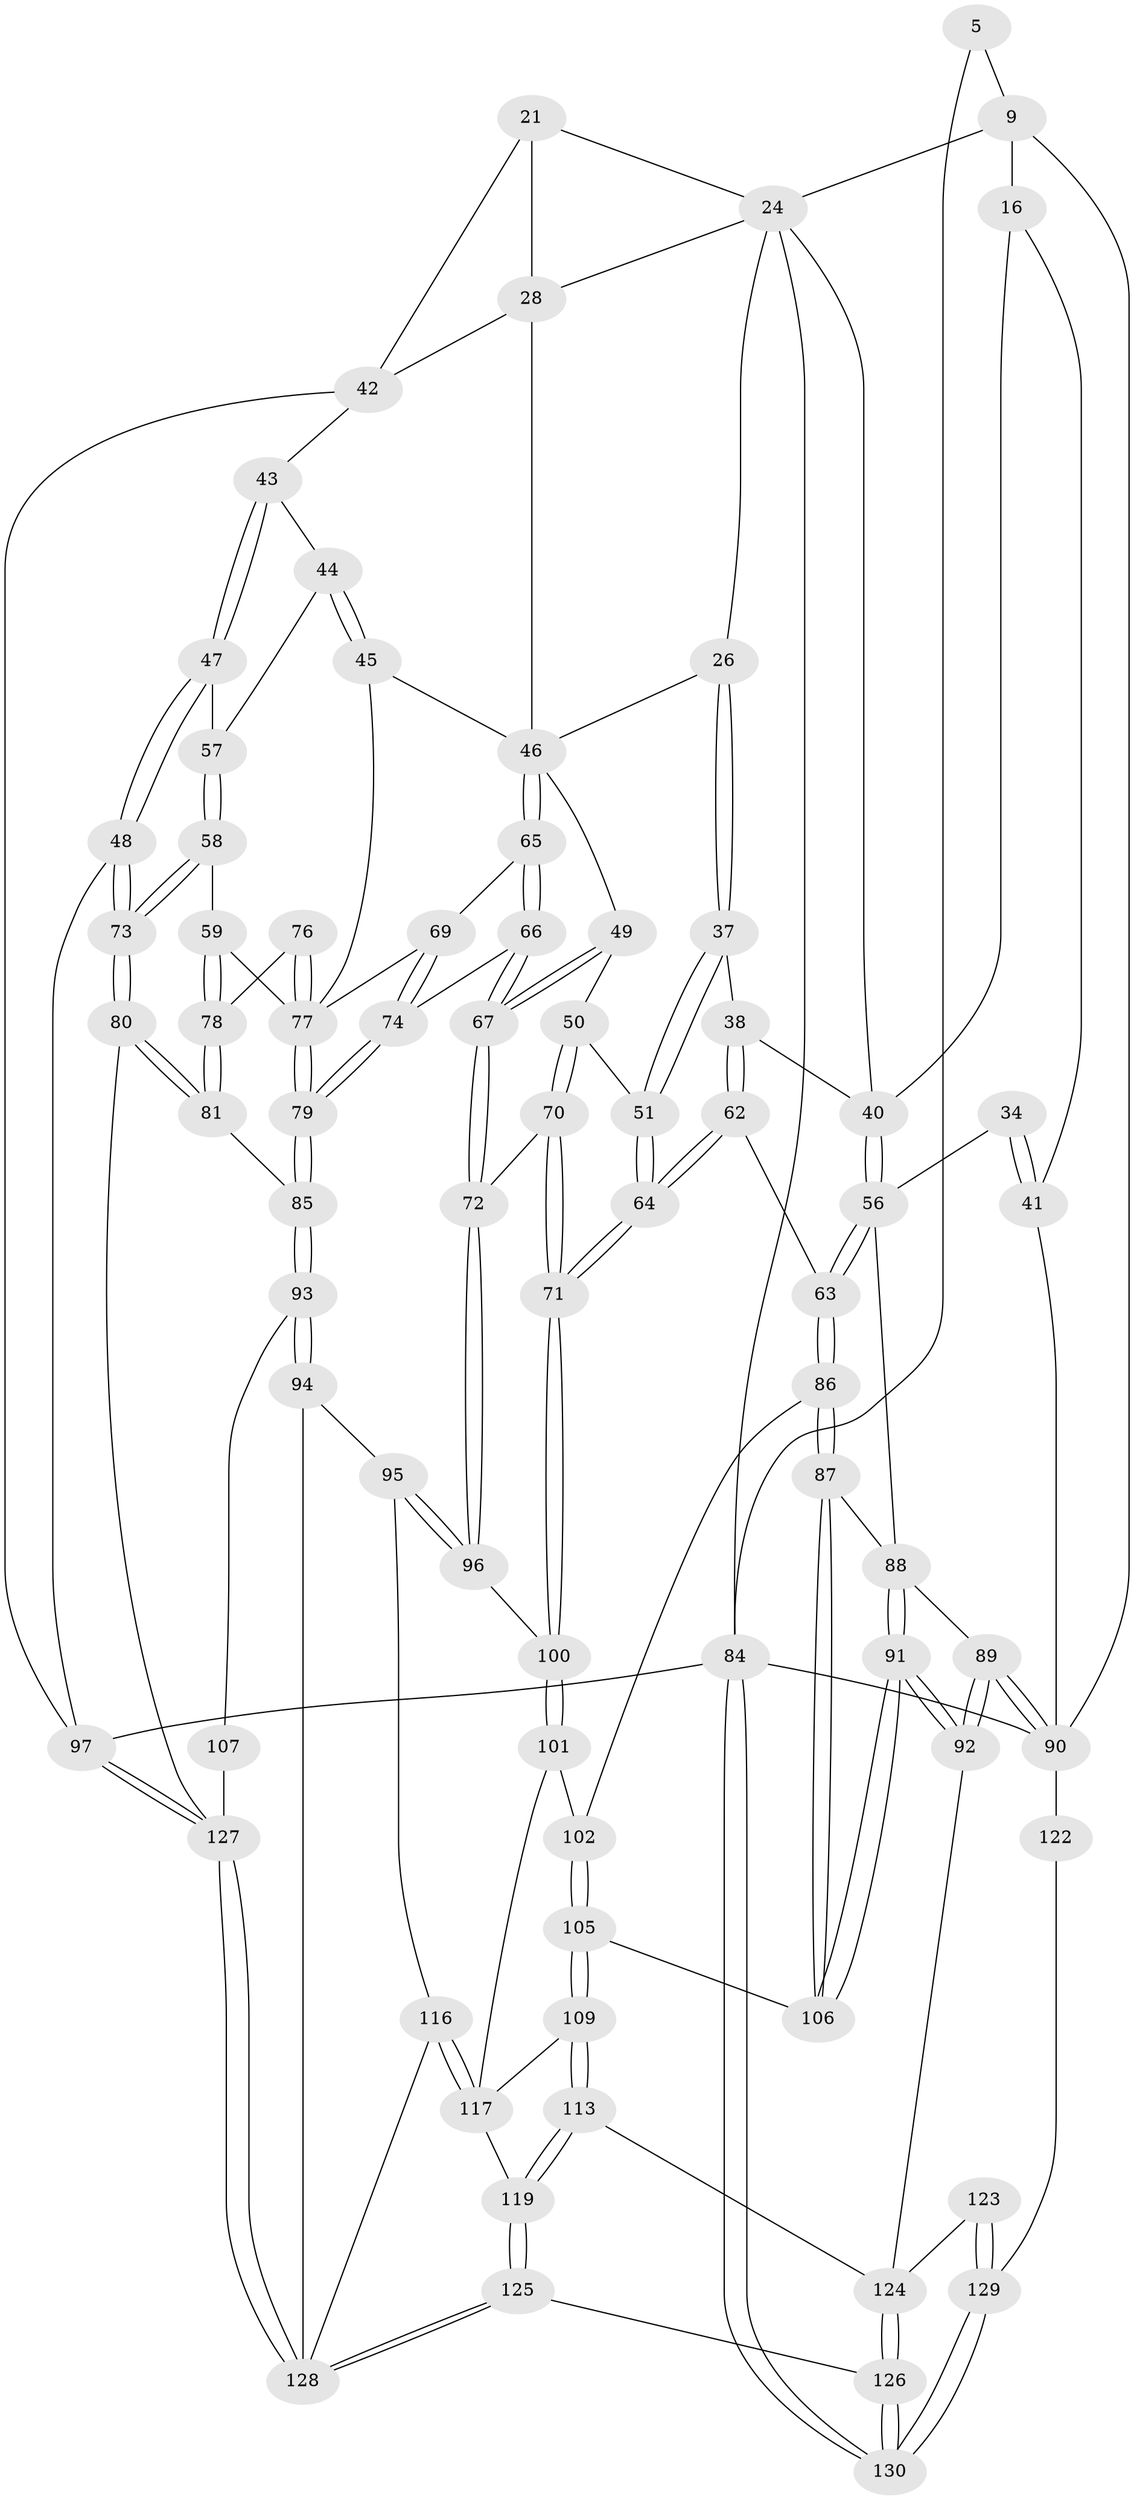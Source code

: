 // original degree distribution, {3: 0.03076923076923077, 4: 0.23076923076923078, 6: 0.24615384615384617, 5: 0.49230769230769234}
// Generated by graph-tools (version 1.1) at 2025/06/03/04/25 22:06:57]
// undirected, 78 vertices, 184 edges
graph export_dot {
graph [start="1"]
  node [color=gray90,style=filled];
  5 [pos="+0.18696418391440925+0.07271996473432658"];
  9 [pos="+0.15217353204347725+0.11830698929879405",super="+7"];
  16 [pos="+0.14384841257530095+0.1832603635254972",super="+15"];
  21 [pos="+0.721991701437101+0.12498532338913663",super="+18"];
  24 [pos="+0.6439767787204257+0.16880836326068438",super="+22"];
  26 [pos="+0.5448848385123338+0.2841684930181522",super="+25"];
  28 [pos="+0.7824373808671921+0.2658110646447217",super="+27+23"];
  34 [pos="+0.13227659329272495+0.28295128666216784"];
  37 [pos="+0.5076786618037666+0.34147252587690047"];
  38 [pos="+0.4697496630003463+0.34643429977292356"];
  40 [pos="+0.36031752703008685+0.3712313056662699",super="+39+32"];
  41 [pos="+0.015601293037217466+0.3939647073885363",super="+30+31"];
  42 [pos="+0.9277942777560669+0.3097714374866609",super="+19"];
  43 [pos="+0.9304165893991515+0.3181689622756798"];
  44 [pos="+0.9144429179804526+0.36411170817318866"];
  45 [pos="+0.8956409467546613+0.37507971115045236"];
  46 [pos="+0.7538575066077521+0.32936348985876895",super="+36"];
  47 [pos="+1+0.3195381987517789"];
  48 [pos="+1+0.30780216487648493"];
  49 [pos="+0.6653661595331581+0.4006929919072099"];
  50 [pos="+0.5550133556107324+0.413843665437134"];
  51 [pos="+0.5181196157460881+0.3635977894883853"];
  56 [pos="+0.32198062740972866+0.45576170341095734",super="+52"];
  57 [pos="+0.9380791075172913+0.37398380949615045"];
  58 [pos="+1+0.45354040974951226"];
  59 [pos="+0.9425383626939555+0.4599924923321994"];
  62 [pos="+0.40894919237355204+0.5047068983860487"];
  63 [pos="+0.37024207890644545+0.5012011847876058"];
  64 [pos="+0.43952775735686594+0.5167739822468556"];
  65 [pos="+0.7667668450107874+0.3710775166582336"];
  66 [pos="+0.7085618184588136+0.5195308677915553"];
  67 [pos="+0.6614387783034504+0.5297394605108122"];
  69 [pos="+0.7978050635101954+0.44062162930221804"];
  70 [pos="+0.5459593104959468+0.48774292856244095"];
  71 [pos="+0.4685917683904394+0.5337622122699851"];
  72 [pos="+0.6598367154182925+0.5316040268368614"];
  73 [pos="+1+0.5024202745630795"];
  74 [pos="+0.7472529958015915+0.5179876972466615"];
  76 [pos="+0.8955861807811012+0.5046988273925765"];
  77 [pos="+0.8544952040114037+0.522005041725003",super="+68+61+60"];
  78 [pos="+0.9387574571732851+0.5298130732192782"];
  79 [pos="+0.8357512678251057+0.5811049550693476"];
  80 [pos="+1+0.6249543708983336"];
  81 [pos="+1+0.623580988026439"];
  84 [pos="+0+1",super="+4"];
  85 [pos="+0.8516085707448882+0.6520861749810535"];
  86 [pos="+0.3310393194453906+0.5950870736232079"];
  87 [pos="+0.2715656617415103+0.6383846962990933"];
  88 [pos="+0.21015083667879336+0.531095715064593",super="+53"];
  89 [pos="+0.007552277320740144+0.7078168746739038",super="+54"];
  90 [pos="+0+0.7102394425601842",super="+83+75"];
  91 [pos="+0.07831451574114816+0.7201164148897129"];
  92 [pos="+0.0758837206462205+0.7210378923321511"];
  93 [pos="+0.8477407855297442+0.6566850426651791"];
  94 [pos="+0.7479481167745408+0.7059413827943648"];
  95 [pos="+0.6837456166056316+0.6773068652062857"];
  96 [pos="+0.6552817683972303+0.5773735952157256"];
  97 [pos="+1+1",super="+20"];
  100 [pos="+0.4882463400144636+0.5991171200288505"];
  101 [pos="+0.4806257360546588+0.6785068051257225"];
  102 [pos="+0.3940055218958504+0.6473225067351468"];
  105 [pos="+0.2937519920610922+0.7233684226350658"];
  106 [pos="+0.2535597645755718+0.6852087563832058"];
  107 [pos="+0.8910046189370057+0.7453140811229362"];
  109 [pos="+0.33695607332763017+0.7808432588397485"];
  113 [pos="+0.32438539935765154+0.8329415803186694"];
  116 [pos="+0.5690436399307374+0.8547612346321278",super="+103"];
  117 [pos="+0.463883579197059+0.8434850806807865",super="+108"];
  119 [pos="+0.41403141704008467+0.8911020138088526"];
  122 [pos="+0.058754582345583006+0.9175504036429402"];
  123 [pos="+0.2391460873449205+0.9105617673115045",super="+120"];
  124 [pos="+0.2738162686405315+0.9010401823562567",super="+115"];
  125 [pos="+0.5335483032294018+1"];
  126 [pos="+0.4581467317442833+1"];
  127 [pos="+0.8147647797297787+1",super="+111+110"];
  128 [pos="+0.5796048464762699+1",super="+118"];
  129 [pos="+0.13151953870939942+1",super="+121"];
  130 [pos="+0.04669647632078842+1"];
  5 -- 84;
  5 -- 9;
  9 -- 16 [weight=2];
  9 -- 24;
  9 -- 90;
  16 -- 41;
  16 -- 40;
  21 -- 28 [weight=2];
  21 -- 24;
  21 -- 42;
  24 -- 28;
  24 -- 84;
  24 -- 26 [weight=2];
  24 -- 40 [weight=2];
  26 -- 37;
  26 -- 37;
  26 -- 46;
  28 -- 42;
  28 -- 46;
  34 -- 41 [weight=2];
  34 -- 41;
  34 -- 56;
  37 -- 38;
  37 -- 51;
  37 -- 51;
  38 -- 62;
  38 -- 62;
  38 -- 40;
  40 -- 56 [weight=2];
  40 -- 56;
  41 -- 90 [weight=2];
  42 -- 43;
  42 -- 97;
  43 -- 44;
  43 -- 47;
  43 -- 47;
  44 -- 45;
  44 -- 45;
  44 -- 57;
  45 -- 46;
  45 -- 77;
  46 -- 65;
  46 -- 65;
  46 -- 49;
  47 -- 48;
  47 -- 48;
  47 -- 57;
  48 -- 73;
  48 -- 73;
  48 -- 97;
  49 -- 50;
  49 -- 67;
  49 -- 67;
  50 -- 51;
  50 -- 70;
  50 -- 70;
  51 -- 64;
  51 -- 64;
  56 -- 63;
  56 -- 63;
  56 -- 88;
  57 -- 58;
  57 -- 58;
  58 -- 59;
  58 -- 73;
  58 -- 73;
  59 -- 78;
  59 -- 78;
  59 -- 77;
  62 -- 63;
  62 -- 64;
  62 -- 64;
  63 -- 86;
  63 -- 86;
  64 -- 71;
  64 -- 71;
  65 -- 66;
  65 -- 66;
  65 -- 69;
  66 -- 67;
  66 -- 67;
  66 -- 74;
  67 -- 72;
  67 -- 72;
  69 -- 74;
  69 -- 74;
  69 -- 77;
  70 -- 71;
  70 -- 71;
  70 -- 72;
  71 -- 100;
  71 -- 100;
  72 -- 96;
  72 -- 96;
  73 -- 80;
  73 -- 80;
  74 -- 79;
  74 -- 79;
  76 -- 77 [weight=2];
  76 -- 77;
  76 -- 78;
  77 -- 79;
  77 -- 79;
  78 -- 81;
  78 -- 81;
  79 -- 85;
  79 -- 85;
  80 -- 81;
  80 -- 81;
  80 -- 127;
  81 -- 85;
  84 -- 130;
  84 -- 130;
  84 -- 97 [weight=2];
  84 -- 90 [weight=2];
  85 -- 93;
  85 -- 93;
  86 -- 87;
  86 -- 87;
  86 -- 102;
  87 -- 88;
  87 -- 106;
  87 -- 106;
  88 -- 91;
  88 -- 91;
  88 -- 89;
  89 -- 90 [weight=2];
  89 -- 90;
  89 -- 92;
  89 -- 92;
  90 -- 122 [weight=2];
  91 -- 92;
  91 -- 92;
  91 -- 106;
  91 -- 106;
  92 -- 124;
  93 -- 94;
  93 -- 94;
  93 -- 107;
  94 -- 95;
  94 -- 128;
  95 -- 96;
  95 -- 96;
  95 -- 116;
  96 -- 100;
  97 -- 127 [weight=2];
  97 -- 127;
  100 -- 101;
  100 -- 101;
  101 -- 102;
  101 -- 117;
  102 -- 105;
  102 -- 105;
  105 -- 106;
  105 -- 109;
  105 -- 109;
  107 -- 127 [weight=2];
  109 -- 113;
  109 -- 113;
  109 -- 117;
  113 -- 119;
  113 -- 119;
  113 -- 124;
  116 -- 117 [weight=2];
  116 -- 117;
  116 -- 128;
  117 -- 119;
  119 -- 125;
  119 -- 125;
  122 -- 129;
  123 -- 124 [weight=2];
  123 -- 129 [weight=2];
  123 -- 129;
  124 -- 126;
  124 -- 126;
  125 -- 126;
  125 -- 128;
  125 -- 128;
  126 -- 130;
  126 -- 130;
  127 -- 128 [weight=2];
  127 -- 128;
  129 -- 130;
  129 -- 130;
}
